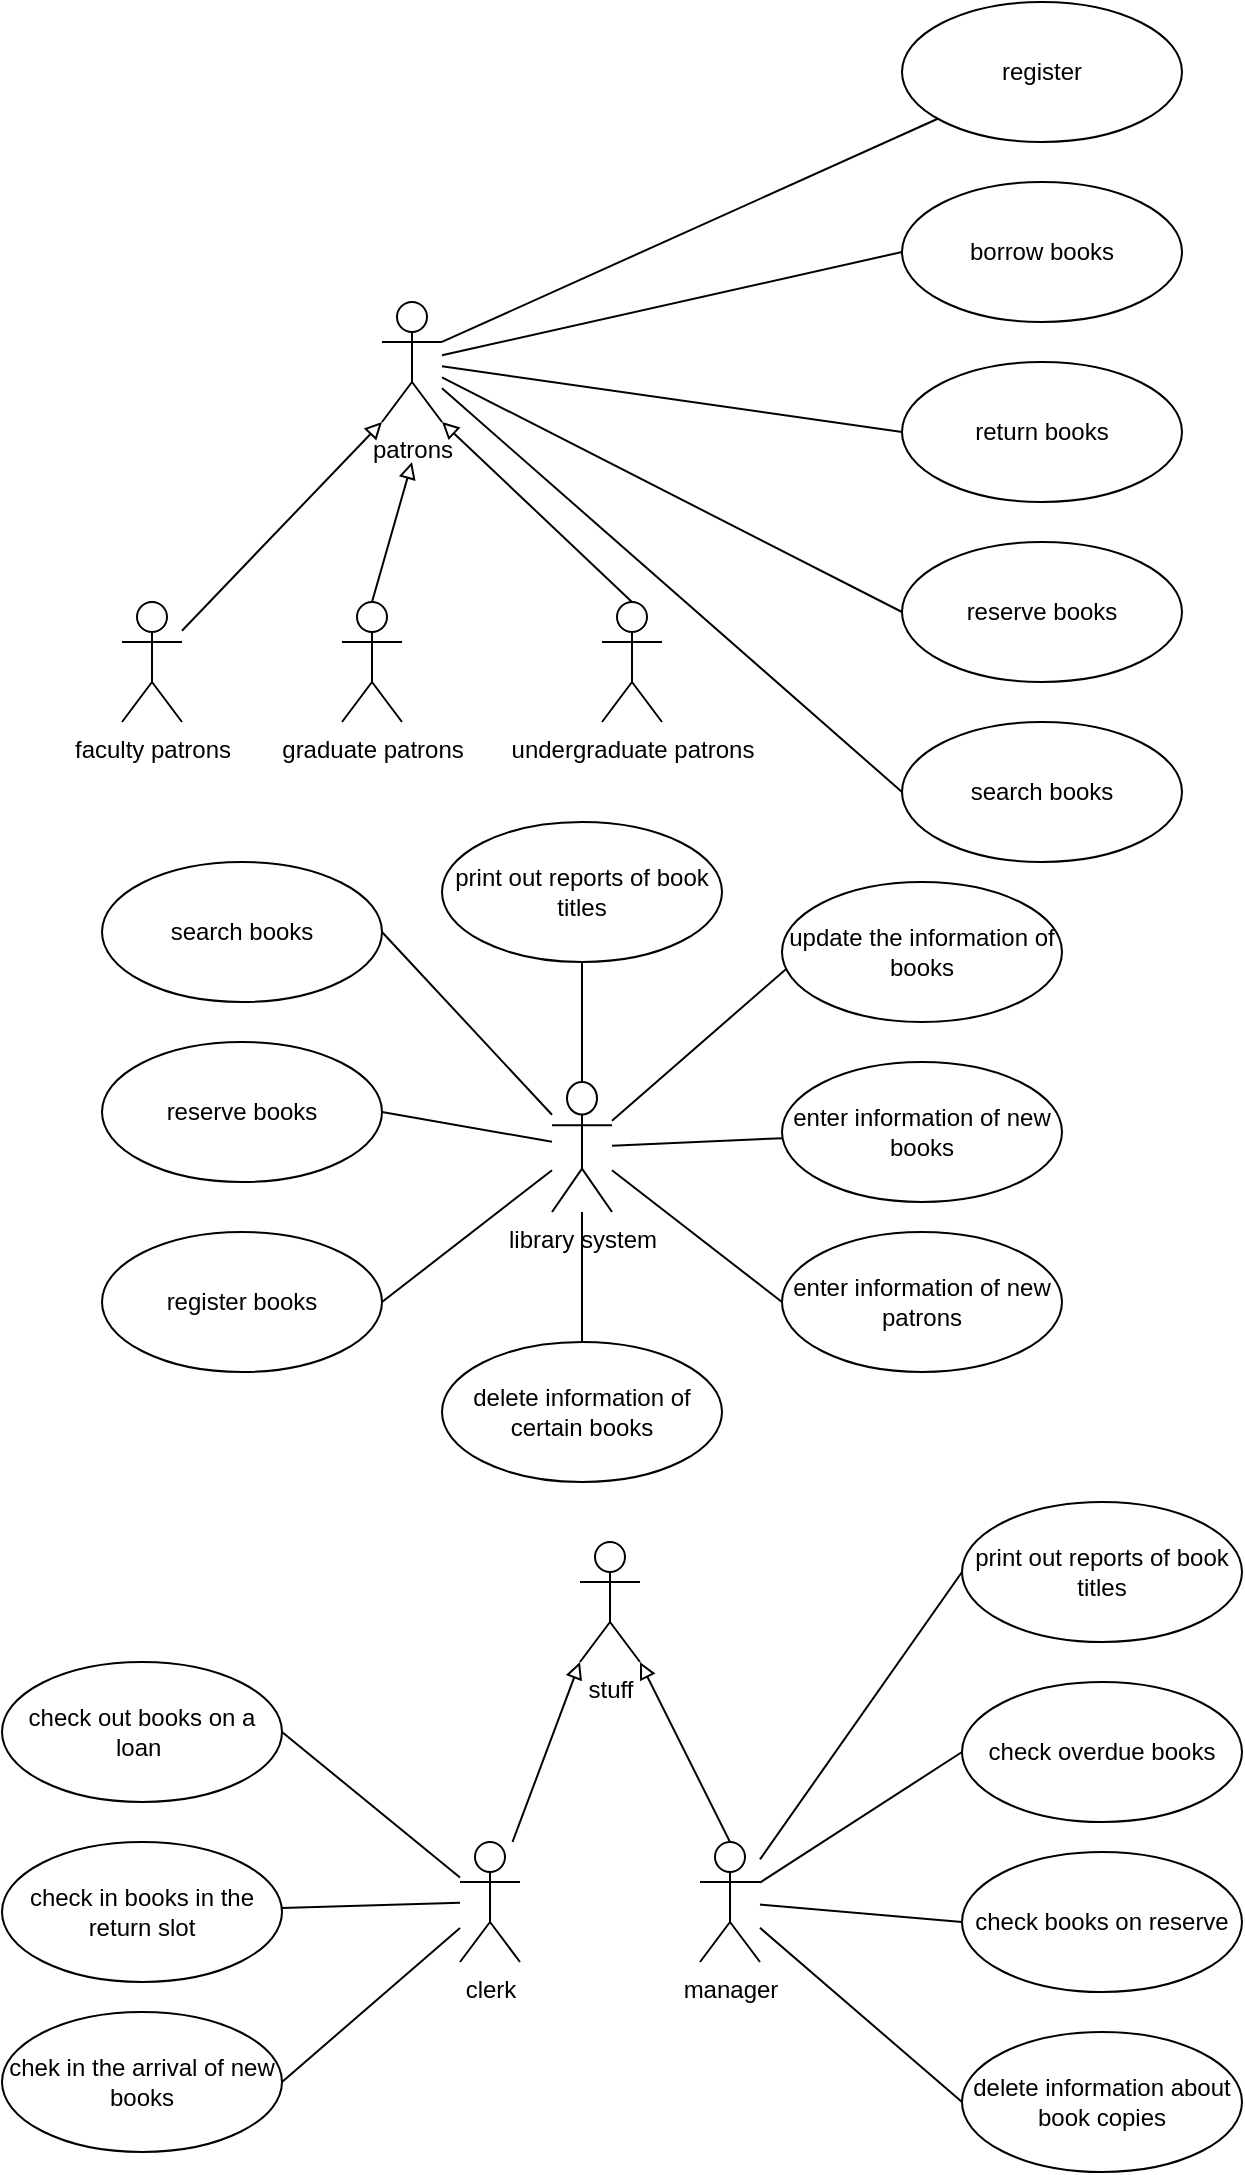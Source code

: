<mxfile version="21.6.9" type="github">
  <diagram name="第 1 页" id="4GFFBn_61tpP-las6Rn7">
    <mxGraphModel dx="1185" dy="1873" grid="1" gridSize="10" guides="1" tooltips="1" connect="1" arrows="1" fold="1" page="1" pageScale="1" pageWidth="827" pageHeight="1169" math="0" shadow="0">
      <root>
        <mxCell id="0" />
        <mxCell id="1" parent="0" />
        <mxCell id="hF7e7zSdiV1eWku3Py9b-40" style="edgeStyle=none;shape=connector;rounded=0;orthogonalLoop=1;jettySize=auto;html=1;entryX=0;entryY=0.5;entryDx=0;entryDy=0;labelBackgroundColor=default;strokeColor=default;fontFamily=Helvetica;fontSize=11;fontColor=default;endArrow=none;endFill=0;" edge="1" parent="1" source="hF7e7zSdiV1eWku3Py9b-1" target="hF7e7zSdiV1eWku3Py9b-12">
          <mxGeometry relative="1" as="geometry" />
        </mxCell>
        <mxCell id="hF7e7zSdiV1eWku3Py9b-41" style="edgeStyle=none;shape=connector;rounded=0;orthogonalLoop=1;jettySize=auto;html=1;entryX=0;entryY=0.5;entryDx=0;entryDy=0;labelBackgroundColor=default;strokeColor=default;fontFamily=Helvetica;fontSize=11;fontColor=default;endArrow=none;endFill=0;" edge="1" parent="1" source="hF7e7zSdiV1eWku3Py9b-1" target="hF7e7zSdiV1eWku3Py9b-21">
          <mxGeometry relative="1" as="geometry" />
        </mxCell>
        <mxCell id="hF7e7zSdiV1eWku3Py9b-42" style="edgeStyle=none;shape=connector;rounded=0;orthogonalLoop=1;jettySize=auto;html=1;entryX=0;entryY=0.5;entryDx=0;entryDy=0;labelBackgroundColor=default;strokeColor=default;fontFamily=Helvetica;fontSize=11;fontColor=default;endArrow=none;endFill=0;" edge="1" parent="1" source="hF7e7zSdiV1eWku3Py9b-1" target="hF7e7zSdiV1eWku3Py9b-19">
          <mxGeometry relative="1" as="geometry" />
        </mxCell>
        <mxCell id="hF7e7zSdiV1eWku3Py9b-43" style="edgeStyle=none;shape=connector;rounded=0;orthogonalLoop=1;jettySize=auto;html=1;entryX=0;entryY=0.5;entryDx=0;entryDy=0;labelBackgroundColor=default;strokeColor=default;fontFamily=Helvetica;fontSize=11;fontColor=default;endArrow=none;endFill=0;" edge="1" parent="1" source="hF7e7zSdiV1eWku3Py9b-1" target="hF7e7zSdiV1eWku3Py9b-20">
          <mxGeometry relative="1" as="geometry" />
        </mxCell>
        <mxCell id="hF7e7zSdiV1eWku3Py9b-1" value="patrons" style="shape=umlActor;verticalLabelPosition=bottom;verticalAlign=top;html=1;outlineConnect=0;" vertex="1" parent="1">
          <mxGeometry x="300" y="170" width="30" height="60" as="geometry" />
        </mxCell>
        <mxCell id="hF7e7zSdiV1eWku3Py9b-9" value="" style="rounded=0;orthogonalLoop=1;jettySize=auto;html=1;entryX=0;entryY=1;entryDx=0;entryDy=0;entryPerimeter=0;endArrow=block;endFill=0;" edge="1" parent="1" source="hF7e7zSdiV1eWku3Py9b-4" target="hF7e7zSdiV1eWku3Py9b-1">
          <mxGeometry relative="1" as="geometry">
            <mxPoint x="260" y="350" as="targetPoint" />
          </mxGeometry>
        </mxCell>
        <mxCell id="hF7e7zSdiV1eWku3Py9b-4" value="faculty patrons" style="shape=umlActor;verticalLabelPosition=bottom;verticalAlign=top;html=1;outlineConnect=0;" vertex="1" parent="1">
          <mxGeometry x="170" y="320" width="30" height="60" as="geometry" />
        </mxCell>
        <mxCell id="hF7e7zSdiV1eWku3Py9b-5" value="graduate patrons" style="shape=umlActor;verticalLabelPosition=bottom;verticalAlign=top;html=1;outlineConnect=0;" vertex="1" parent="1">
          <mxGeometry x="280" y="320" width="30" height="60" as="geometry" />
        </mxCell>
        <mxCell id="hF7e7zSdiV1eWku3Py9b-6" value="undergraduate patrons" style="shape=umlActor;verticalLabelPosition=bottom;verticalAlign=top;html=1;outlineConnect=0;" vertex="1" parent="1">
          <mxGeometry x="410" y="320" width="30" height="60" as="geometry" />
        </mxCell>
        <mxCell id="hF7e7zSdiV1eWku3Py9b-10" value="" style="rounded=0;orthogonalLoop=1;jettySize=auto;html=1;endArrow=block;endFill=0;exitX=0.5;exitY=0;exitDx=0;exitDy=0;exitPerimeter=0;" edge="1" parent="1" source="hF7e7zSdiV1eWku3Py9b-5">
          <mxGeometry relative="1" as="geometry">
            <mxPoint x="210" y="344" as="sourcePoint" />
            <mxPoint x="315" y="250" as="targetPoint" />
          </mxGeometry>
        </mxCell>
        <mxCell id="hF7e7zSdiV1eWku3Py9b-11" value="" style="rounded=0;orthogonalLoop=1;jettySize=auto;html=1;entryX=1;entryY=1;entryDx=0;entryDy=0;entryPerimeter=0;endArrow=block;endFill=0;exitX=0.5;exitY=0;exitDx=0;exitDy=0;exitPerimeter=0;" edge="1" parent="1" source="hF7e7zSdiV1eWku3Py9b-6" target="hF7e7zSdiV1eWku3Py9b-1">
          <mxGeometry relative="1" as="geometry">
            <mxPoint x="220" y="354" as="sourcePoint" />
            <mxPoint x="320" y="250" as="targetPoint" />
          </mxGeometry>
        </mxCell>
        <mxCell id="hF7e7zSdiV1eWku3Py9b-12" value="borrow books" style="ellipse;whiteSpace=wrap;html=1;" vertex="1" parent="1">
          <mxGeometry x="560" y="110" width="140" height="70" as="geometry" />
        </mxCell>
        <mxCell id="hF7e7zSdiV1eWku3Py9b-39" style="edgeStyle=none;shape=connector;rounded=0;orthogonalLoop=1;jettySize=auto;html=1;entryX=1;entryY=0.333;entryDx=0;entryDy=0;entryPerimeter=0;labelBackgroundColor=default;strokeColor=default;fontFamily=Helvetica;fontSize=11;fontColor=default;endArrow=none;endFill=0;" edge="1" parent="1" source="hF7e7zSdiV1eWku3Py9b-13" target="hF7e7zSdiV1eWku3Py9b-1">
          <mxGeometry relative="1" as="geometry" />
        </mxCell>
        <mxCell id="hF7e7zSdiV1eWku3Py9b-13" value="register" style="ellipse;whiteSpace=wrap;html=1;" vertex="1" parent="1">
          <mxGeometry x="560" y="20" width="140" height="70" as="geometry" />
        </mxCell>
        <mxCell id="hF7e7zSdiV1eWku3Py9b-19" value="reserve books" style="ellipse;whiteSpace=wrap;html=1;" vertex="1" parent="1">
          <mxGeometry x="560" y="290" width="140" height="70" as="geometry" />
        </mxCell>
        <mxCell id="hF7e7zSdiV1eWku3Py9b-20" value="search books" style="ellipse;whiteSpace=wrap;html=1;" vertex="1" parent="1">
          <mxGeometry x="560" y="380" width="140" height="70" as="geometry" />
        </mxCell>
        <mxCell id="hF7e7zSdiV1eWku3Py9b-21" value="return books" style="ellipse;whiteSpace=wrap;html=1;" vertex="1" parent="1">
          <mxGeometry x="560" y="200" width="140" height="70" as="geometry" />
        </mxCell>
        <mxCell id="hF7e7zSdiV1eWku3Py9b-61" value="" style="edgeStyle=none;shape=connector;rounded=0;orthogonalLoop=1;jettySize=auto;html=1;labelBackgroundColor=default;strokeColor=default;fontFamily=Helvetica;fontSize=11;fontColor=default;endArrow=none;endFill=0;" edge="1" parent="1" source="hF7e7zSdiV1eWku3Py9b-23" target="hF7e7zSdiV1eWku3Py9b-59">
          <mxGeometry relative="1" as="geometry" />
        </mxCell>
        <mxCell id="hF7e7zSdiV1eWku3Py9b-62" style="edgeStyle=none;shape=connector;rounded=0;orthogonalLoop=1;jettySize=auto;html=1;entryX=0.021;entryY=0.61;entryDx=0;entryDy=0;entryPerimeter=0;labelBackgroundColor=default;strokeColor=default;fontFamily=Helvetica;fontSize=11;fontColor=default;endArrow=none;endFill=0;" edge="1" parent="1" source="hF7e7zSdiV1eWku3Py9b-23" target="hF7e7zSdiV1eWku3Py9b-60">
          <mxGeometry relative="1" as="geometry" />
        </mxCell>
        <mxCell id="hF7e7zSdiV1eWku3Py9b-63" style="edgeStyle=none;shape=connector;rounded=0;orthogonalLoop=1;jettySize=auto;html=1;labelBackgroundColor=default;strokeColor=default;fontFamily=Helvetica;fontSize=11;fontColor=default;endArrow=none;endFill=0;" edge="1" parent="1" source="hF7e7zSdiV1eWku3Py9b-23" target="hF7e7zSdiV1eWku3Py9b-56">
          <mxGeometry relative="1" as="geometry" />
        </mxCell>
        <mxCell id="hF7e7zSdiV1eWku3Py9b-64" style="edgeStyle=none;shape=connector;rounded=0;orthogonalLoop=1;jettySize=auto;html=1;entryX=0;entryY=0.5;entryDx=0;entryDy=0;labelBackgroundColor=default;strokeColor=default;fontFamily=Helvetica;fontSize=11;fontColor=default;endArrow=none;endFill=0;" edge="1" parent="1" source="hF7e7zSdiV1eWku3Py9b-23" target="hF7e7zSdiV1eWku3Py9b-58">
          <mxGeometry relative="1" as="geometry" />
        </mxCell>
        <mxCell id="hF7e7zSdiV1eWku3Py9b-65" style="edgeStyle=none;shape=connector;rounded=0;orthogonalLoop=1;jettySize=auto;html=1;entryX=0.5;entryY=0;entryDx=0;entryDy=0;labelBackgroundColor=default;strokeColor=default;fontFamily=Helvetica;fontSize=11;fontColor=default;endArrow=none;endFill=0;" edge="1" parent="1" source="hF7e7zSdiV1eWku3Py9b-23" target="hF7e7zSdiV1eWku3Py9b-55">
          <mxGeometry relative="1" as="geometry" />
        </mxCell>
        <mxCell id="hF7e7zSdiV1eWku3Py9b-66" style="edgeStyle=none;shape=connector;rounded=0;orthogonalLoop=1;jettySize=auto;html=1;entryX=1;entryY=0.5;entryDx=0;entryDy=0;labelBackgroundColor=default;strokeColor=default;fontFamily=Helvetica;fontSize=11;fontColor=default;endArrow=none;endFill=0;" edge="1" parent="1" source="hF7e7zSdiV1eWku3Py9b-23" target="hF7e7zSdiV1eWku3Py9b-54">
          <mxGeometry relative="1" as="geometry" />
        </mxCell>
        <mxCell id="hF7e7zSdiV1eWku3Py9b-67" style="edgeStyle=none;shape=connector;rounded=0;orthogonalLoop=1;jettySize=auto;html=1;entryX=1;entryY=0.5;entryDx=0;entryDy=0;labelBackgroundColor=default;strokeColor=default;fontFamily=Helvetica;fontSize=11;fontColor=default;endArrow=none;endFill=0;" edge="1" parent="1" source="hF7e7zSdiV1eWku3Py9b-23" target="hF7e7zSdiV1eWku3Py9b-53">
          <mxGeometry relative="1" as="geometry" />
        </mxCell>
        <mxCell id="hF7e7zSdiV1eWku3Py9b-68" style="edgeStyle=none;shape=connector;rounded=0;orthogonalLoop=1;jettySize=auto;html=1;entryX=1;entryY=0.5;entryDx=0;entryDy=0;labelBackgroundColor=default;strokeColor=default;fontFamily=Helvetica;fontSize=11;fontColor=default;endArrow=none;endFill=0;" edge="1" parent="1" source="hF7e7zSdiV1eWku3Py9b-23" target="hF7e7zSdiV1eWku3Py9b-52">
          <mxGeometry relative="1" as="geometry" />
        </mxCell>
        <mxCell id="hF7e7zSdiV1eWku3Py9b-23" value="library system" style="shape=umlActor;verticalLabelPosition=bottom;verticalAlign=top;html=1;outlineConnect=0;" vertex="1" parent="1">
          <mxGeometry x="385" y="560" width="30" height="65" as="geometry" />
        </mxCell>
        <mxCell id="hF7e7zSdiV1eWku3Py9b-26" value="stuff" style="shape=umlActor;verticalLabelPosition=bottom;verticalAlign=top;html=1;outlineConnect=0;" vertex="1" parent="1">
          <mxGeometry x="399" y="790" width="30" height="60" as="geometry" />
        </mxCell>
        <mxCell id="hF7e7zSdiV1eWku3Py9b-27" value="" style="rounded=0;orthogonalLoop=1;jettySize=auto;html=1;entryX=0;entryY=1;entryDx=0;entryDy=0;entryPerimeter=0;endArrow=block;endFill=0;" edge="1" parent="1" source="hF7e7zSdiV1eWku3Py9b-28" target="hF7e7zSdiV1eWku3Py9b-26">
          <mxGeometry relative="1" as="geometry">
            <mxPoint x="359" y="970" as="targetPoint" />
          </mxGeometry>
        </mxCell>
        <mxCell id="hF7e7zSdiV1eWku3Py9b-36" value="" style="rounded=0;orthogonalLoop=1;jettySize=auto;html=1;endArrow=none;endFill=0;entryX=1;entryY=0.5;entryDx=0;entryDy=0;" edge="1" parent="1" source="hF7e7zSdiV1eWku3Py9b-28" target="hF7e7zSdiV1eWku3Py9b-33">
          <mxGeometry relative="1" as="geometry" />
        </mxCell>
        <mxCell id="hF7e7zSdiV1eWku3Py9b-37" value="" style="edgeStyle=none;shape=connector;rounded=0;orthogonalLoop=1;jettySize=auto;html=1;labelBackgroundColor=default;strokeColor=default;fontFamily=Helvetica;fontSize=11;fontColor=default;endArrow=none;endFill=0;entryX=1;entryY=0.5;entryDx=0;entryDy=0;" edge="1" parent="1" source="hF7e7zSdiV1eWku3Py9b-28" target="hF7e7zSdiV1eWku3Py9b-35">
          <mxGeometry relative="1" as="geometry" />
        </mxCell>
        <mxCell id="hF7e7zSdiV1eWku3Py9b-38" value="" style="edgeStyle=none;shape=connector;rounded=0;orthogonalLoop=1;jettySize=auto;html=1;labelBackgroundColor=default;strokeColor=default;fontFamily=Helvetica;fontSize=11;fontColor=default;endArrow=none;endFill=0;" edge="1" parent="1" source="hF7e7zSdiV1eWku3Py9b-28" target="hF7e7zSdiV1eWku3Py9b-34">
          <mxGeometry relative="1" as="geometry" />
        </mxCell>
        <mxCell id="hF7e7zSdiV1eWku3Py9b-28" value="clerk" style="shape=umlActor;verticalLabelPosition=bottom;verticalAlign=top;html=1;outlineConnect=0;" vertex="1" parent="1">
          <mxGeometry x="339" y="940" width="30" height="60" as="geometry" />
        </mxCell>
        <mxCell id="hF7e7zSdiV1eWku3Py9b-48" style="edgeStyle=none;shape=connector;rounded=0;orthogonalLoop=1;jettySize=auto;html=1;entryX=0;entryY=0.5;entryDx=0;entryDy=0;labelBackgroundColor=default;strokeColor=default;fontFamily=Helvetica;fontSize=11;fontColor=default;endArrow=none;endFill=0;" edge="1" parent="1" source="hF7e7zSdiV1eWku3Py9b-30" target="hF7e7zSdiV1eWku3Py9b-44">
          <mxGeometry relative="1" as="geometry" />
        </mxCell>
        <mxCell id="hF7e7zSdiV1eWku3Py9b-49" style="edgeStyle=none;shape=connector;rounded=0;orthogonalLoop=1;jettySize=auto;html=1;entryX=0;entryY=0.5;entryDx=0;entryDy=0;labelBackgroundColor=default;strokeColor=default;fontFamily=Helvetica;fontSize=11;fontColor=default;endArrow=none;endFill=0;" edge="1" parent="1" source="hF7e7zSdiV1eWku3Py9b-30" target="hF7e7zSdiV1eWku3Py9b-45">
          <mxGeometry relative="1" as="geometry" />
        </mxCell>
        <mxCell id="hF7e7zSdiV1eWku3Py9b-50" style="edgeStyle=none;shape=connector;rounded=0;orthogonalLoop=1;jettySize=auto;html=1;entryX=0;entryY=0.5;entryDx=0;entryDy=0;labelBackgroundColor=default;strokeColor=default;fontFamily=Helvetica;fontSize=11;fontColor=default;endArrow=none;endFill=0;" edge="1" parent="1" source="hF7e7zSdiV1eWku3Py9b-30" target="hF7e7zSdiV1eWku3Py9b-46">
          <mxGeometry relative="1" as="geometry" />
        </mxCell>
        <mxCell id="hF7e7zSdiV1eWku3Py9b-51" style="edgeStyle=none;shape=connector;rounded=0;orthogonalLoop=1;jettySize=auto;html=1;entryX=0;entryY=0.5;entryDx=0;entryDy=0;labelBackgroundColor=default;strokeColor=default;fontFamily=Helvetica;fontSize=11;fontColor=default;endArrow=none;endFill=0;" edge="1" parent="1" source="hF7e7zSdiV1eWku3Py9b-30" target="hF7e7zSdiV1eWku3Py9b-47">
          <mxGeometry relative="1" as="geometry" />
        </mxCell>
        <mxCell id="hF7e7zSdiV1eWku3Py9b-30" value="manager" style="shape=umlActor;verticalLabelPosition=bottom;verticalAlign=top;html=1;outlineConnect=0;" vertex="1" parent="1">
          <mxGeometry x="459" y="940" width="30" height="60" as="geometry" />
        </mxCell>
        <mxCell id="hF7e7zSdiV1eWku3Py9b-32" value="" style="rounded=0;orthogonalLoop=1;jettySize=auto;html=1;entryX=1;entryY=1;entryDx=0;entryDy=0;entryPerimeter=0;endArrow=block;endFill=0;exitX=0.5;exitY=0;exitDx=0;exitDy=0;exitPerimeter=0;" edge="1" parent="1" source="hF7e7zSdiV1eWku3Py9b-30" target="hF7e7zSdiV1eWku3Py9b-26">
          <mxGeometry relative="1" as="geometry">
            <mxPoint x="319" y="974" as="sourcePoint" />
            <mxPoint x="419" y="870" as="targetPoint" />
          </mxGeometry>
        </mxCell>
        <mxCell id="hF7e7zSdiV1eWku3Py9b-33" value="check out books on a loan&amp;nbsp;" style="ellipse;whiteSpace=wrap;html=1;" vertex="1" parent="1">
          <mxGeometry x="110" y="850" width="140" height="70" as="geometry" />
        </mxCell>
        <mxCell id="hF7e7zSdiV1eWku3Py9b-34" value="check in books in the return slot" style="ellipse;whiteSpace=wrap;html=1;" vertex="1" parent="1">
          <mxGeometry x="110" y="940" width="140" height="70" as="geometry" />
        </mxCell>
        <mxCell id="hF7e7zSdiV1eWku3Py9b-35" value="chek in the arrival of new books" style="ellipse;whiteSpace=wrap;html=1;" vertex="1" parent="1">
          <mxGeometry x="110" y="1025" width="140" height="70" as="geometry" />
        </mxCell>
        <mxCell id="hF7e7zSdiV1eWku3Py9b-44" value="print out reports of book titles" style="ellipse;whiteSpace=wrap;html=1;" vertex="1" parent="1">
          <mxGeometry x="590" y="770" width="140" height="70" as="geometry" />
        </mxCell>
        <mxCell id="hF7e7zSdiV1eWku3Py9b-45" value="check&amp;nbsp;overdue books" style="ellipse;whiteSpace=wrap;html=1;" vertex="1" parent="1">
          <mxGeometry x="590" y="860" width="140" height="70" as="geometry" />
        </mxCell>
        <mxCell id="hF7e7zSdiV1eWku3Py9b-46" value="check books on reserve" style="ellipse;whiteSpace=wrap;html=1;" vertex="1" parent="1">
          <mxGeometry x="590" y="945" width="140" height="70" as="geometry" />
        </mxCell>
        <mxCell id="hF7e7zSdiV1eWku3Py9b-47" value="delete information about book copies" style="ellipse;whiteSpace=wrap;html=1;" vertex="1" parent="1">
          <mxGeometry x="590" y="1035" width="140" height="70" as="geometry" />
        </mxCell>
        <mxCell id="hF7e7zSdiV1eWku3Py9b-52" value="search books" style="ellipse;whiteSpace=wrap;html=1;" vertex="1" parent="1">
          <mxGeometry x="160" y="450" width="140" height="70" as="geometry" />
        </mxCell>
        <mxCell id="hF7e7zSdiV1eWku3Py9b-53" value="reserve books" style="ellipse;whiteSpace=wrap;html=1;" vertex="1" parent="1">
          <mxGeometry x="160" y="540" width="140" height="70" as="geometry" />
        </mxCell>
        <mxCell id="hF7e7zSdiV1eWku3Py9b-54" value="register books" style="ellipse;whiteSpace=wrap;html=1;" vertex="1" parent="1">
          <mxGeometry x="160" y="635" width="140" height="70" as="geometry" />
        </mxCell>
        <mxCell id="hF7e7zSdiV1eWku3Py9b-55" value="delete information of certain books" style="ellipse;whiteSpace=wrap;html=1;" vertex="1" parent="1">
          <mxGeometry x="330" y="690" width="140" height="70" as="geometry" />
        </mxCell>
        <mxCell id="hF7e7zSdiV1eWku3Py9b-56" value="enter information of new books" style="ellipse;whiteSpace=wrap;html=1;" vertex="1" parent="1">
          <mxGeometry x="500" y="550" width="140" height="70" as="geometry" />
        </mxCell>
        <mxCell id="hF7e7zSdiV1eWku3Py9b-58" value="enter information of new patrons" style="ellipse;whiteSpace=wrap;html=1;" vertex="1" parent="1">
          <mxGeometry x="500" y="635" width="140" height="70" as="geometry" />
        </mxCell>
        <mxCell id="hF7e7zSdiV1eWku3Py9b-59" value="print out reports of book titles" style="ellipse;whiteSpace=wrap;html=1;" vertex="1" parent="1">
          <mxGeometry x="330" y="430" width="140" height="70" as="geometry" />
        </mxCell>
        <mxCell id="hF7e7zSdiV1eWku3Py9b-60" value="update the information of books" style="ellipse;whiteSpace=wrap;html=1;" vertex="1" parent="1">
          <mxGeometry x="500" y="460" width="140" height="70" as="geometry" />
        </mxCell>
      </root>
    </mxGraphModel>
  </diagram>
</mxfile>
